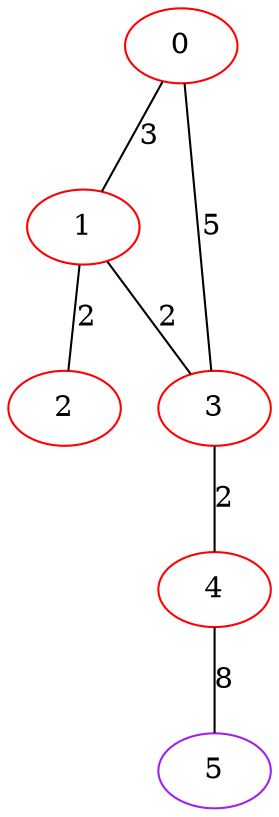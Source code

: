 graph "" {
0 [color=red, weight=1];
1 [color=red, weight=1];
2 [color=red, weight=1];
3 [color=red, weight=1];
4 [color=red, weight=1];
5 [color=purple, weight=4];
0 -- 1  [key=0, label=3];
0 -- 3  [key=0, label=5];
1 -- 2  [key=0, label=2];
1 -- 3  [key=0, label=2];
3 -- 4  [key=0, label=2];
4 -- 5  [key=0, label=8];
}
